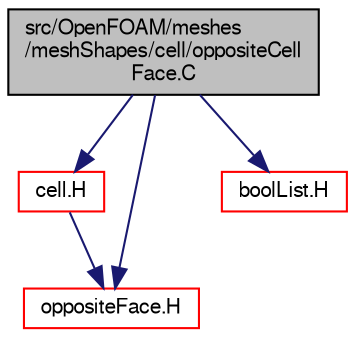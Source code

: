 digraph "src/OpenFOAM/meshes/meshShapes/cell/oppositeCellFace.C"
{
  bgcolor="transparent";
  edge [fontname="FreeSans",fontsize="10",labelfontname="FreeSans",labelfontsize="10"];
  node [fontname="FreeSans",fontsize="10",shape=record];
  Node0 [label="src/OpenFOAM/meshes\l/meshShapes/cell/oppositeCell\lFace.C",height=0.2,width=0.4,color="black", fillcolor="grey75", style="filled", fontcolor="black"];
  Node0 -> Node1 [color="midnightblue",fontsize="10",style="solid",fontname="FreeSans"];
  Node1 [label="cell.H",height=0.2,width=0.4,color="red",URL="$a11180.html"];
  Node1 -> Node146 [color="midnightblue",fontsize="10",style="solid",fontname="FreeSans"];
  Node146 [label="oppositeFace.H",height=0.2,width=0.4,color="red",URL="$a11351.html"];
  Node0 -> Node146 [color="midnightblue",fontsize="10",style="solid",fontname="FreeSans"];
  Node0 -> Node148 [color="midnightblue",fontsize="10",style="solid",fontname="FreeSans"];
  Node148 [label="boolList.H",height=0.2,width=0.4,color="red",URL="$a12152.html"];
}

